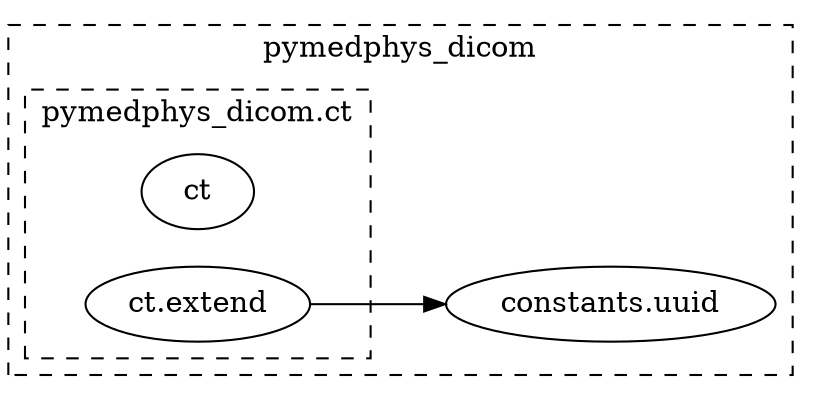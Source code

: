 strict digraph {
	graph [rankdir=LR];
	subgraph cluster_0 {
		graph [URL="#pymedphys-dicom",
			label=pymedphys_dicom,
			style=dashed
		];
		subgraph cluster_1 {
			graph [URL="#pymedphys-dicom-ct",
				label="pymedphys_dicom.ct"
			];
			{
				graph [rank=same];
				"pymedphys_dicom.ct"				 [URL="https://github.com/pymedphys/pymedphys/blob/master/packages/pymedphys_dicom/src/pymedphys_dicom/ct",
					label=ct];
				"pymedphys_dicom.ct.extend"				 [URL="https://github.com/pymedphys/pymedphys/blob/master/packages/pymedphys_dicom/src/pymedphys_dicom/ct/extend.py",
					label="ct.extend"];
			}
		}
		"pymedphys_dicom.constants.uuid"		 [URL="https://github.com/pymedphys/pymedphys/blob/master/packages/pymedphys_dicom/src/pymedphys_dicom/constants/uuid.py",
			label="constants.uuid"];
	}
	"pymedphys_dicom.ct.extend" -> "pymedphys_dicom.constants.uuid";
}
